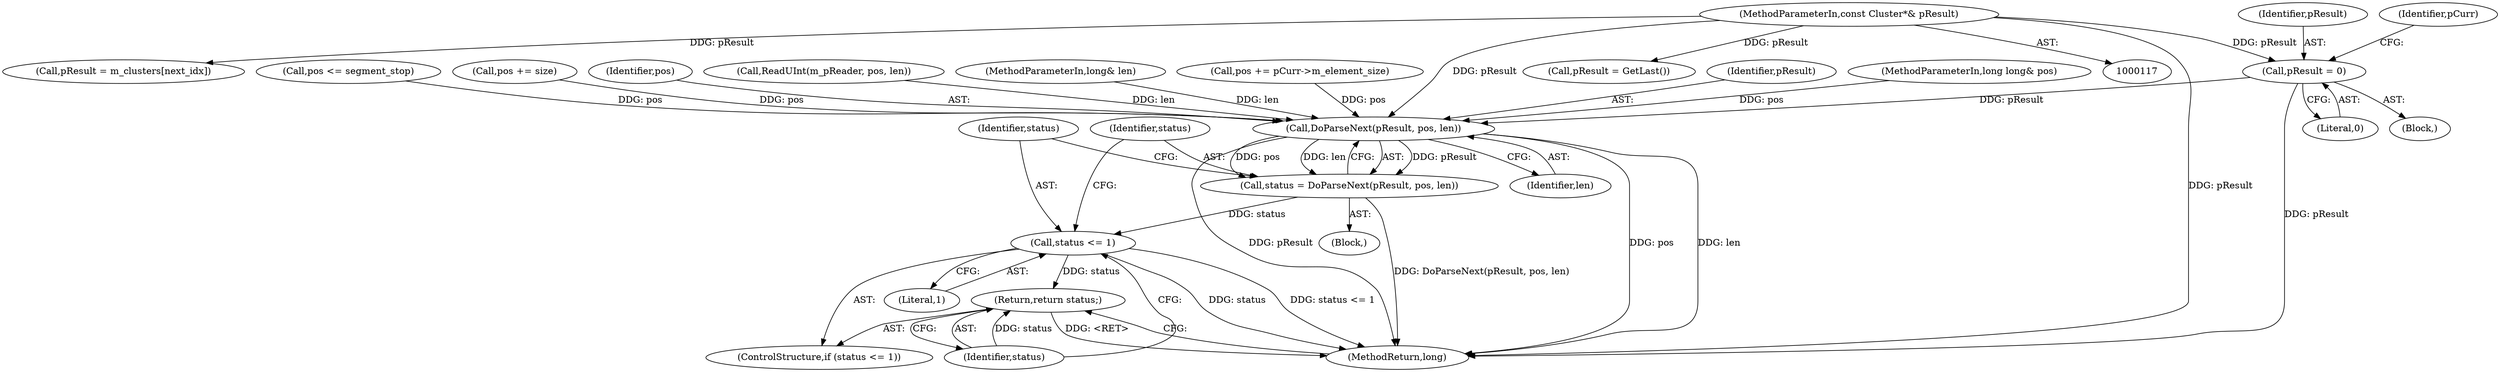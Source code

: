 digraph "0_Android_cc274e2abe8b2a6698a5c47d8aa4bb45f1f9538d_55@pointer" {
"1000130" [label="(Call,pResult = 0)"];
"1000119" [label="(MethodParameterIn,const Cluster*& pResult)"];
"1000426" [label="(Call,DoParseNext(pResult, pos, len))"];
"1000424" [label="(Call,status = DoParseNext(pResult, pos, len))"];
"1000431" [label="(Call,status <= 1)"];
"1000434" [label="(Return,return status;)"];
"1000161" [label="(Call,pResult = m_clusters[next_idx])"];
"1000436" [label="(MethodReturn,long)"];
"1000435" [label="(Identifier,status)"];
"1000424" [label="(Call,status = DoParseNext(pResult, pos, len))"];
"1000433" [label="(Literal,1)"];
"1000119" [label="(MethodParameterIn,const Cluster*& pResult)"];
"1000429" [label="(Identifier,len)"];
"1000120" [label="(MethodParameterIn,long long& pos)"];
"1000187" [label="(Call,pResult = GetLast())"];
"1000418" [label="(Call,pos <= segment_stop)"];
"1000130" [label="(Call,pResult = 0)"];
"1000410" [label="(Call,pos += size)"];
"1000428" [label="(Identifier,pos)"];
"1000375" [label="(Call,ReadUInt(m_pReader, pos, len))"];
"1000431" [label="(Call,status <= 1)"];
"1000121" [label="(MethodParameterIn,long& len)"];
"1000432" [label="(Identifier,status)"];
"1000425" [label="(Identifier,status)"];
"1000132" [label="(Literal,0)"];
"1000243" [label="(Call,pos += pCurr->m_element_size)"];
"1000430" [label="(ControlStructure,if (status <= 1))"];
"1000122" [label="(Block,)"];
"1000434" [label="(Return,return status;)"];
"1000422" [label="(Block,)"];
"1000426" [label="(Call,DoParseNext(pResult, pos, len))"];
"1000427" [label="(Identifier,pResult)"];
"1000131" [label="(Identifier,pResult)"];
"1000136" [label="(Identifier,pCurr)"];
"1000130" -> "1000122"  [label="AST: "];
"1000130" -> "1000132"  [label="CFG: "];
"1000131" -> "1000130"  [label="AST: "];
"1000132" -> "1000130"  [label="AST: "];
"1000136" -> "1000130"  [label="CFG: "];
"1000130" -> "1000436"  [label="DDG: pResult"];
"1000119" -> "1000130"  [label="DDG: pResult"];
"1000130" -> "1000426"  [label="DDG: pResult"];
"1000119" -> "1000117"  [label="AST: "];
"1000119" -> "1000436"  [label="DDG: pResult"];
"1000119" -> "1000161"  [label="DDG: pResult"];
"1000119" -> "1000187"  [label="DDG: pResult"];
"1000119" -> "1000426"  [label="DDG: pResult"];
"1000426" -> "1000424"  [label="AST: "];
"1000426" -> "1000429"  [label="CFG: "];
"1000427" -> "1000426"  [label="AST: "];
"1000428" -> "1000426"  [label="AST: "];
"1000429" -> "1000426"  [label="AST: "];
"1000424" -> "1000426"  [label="CFG: "];
"1000426" -> "1000436"  [label="DDG: pos"];
"1000426" -> "1000436"  [label="DDG: pResult"];
"1000426" -> "1000436"  [label="DDG: len"];
"1000426" -> "1000424"  [label="DDG: pResult"];
"1000426" -> "1000424"  [label="DDG: pos"];
"1000426" -> "1000424"  [label="DDG: len"];
"1000410" -> "1000426"  [label="DDG: pos"];
"1000243" -> "1000426"  [label="DDG: pos"];
"1000418" -> "1000426"  [label="DDG: pos"];
"1000120" -> "1000426"  [label="DDG: pos"];
"1000121" -> "1000426"  [label="DDG: len"];
"1000375" -> "1000426"  [label="DDG: len"];
"1000424" -> "1000422"  [label="AST: "];
"1000425" -> "1000424"  [label="AST: "];
"1000432" -> "1000424"  [label="CFG: "];
"1000424" -> "1000436"  [label="DDG: DoParseNext(pResult, pos, len)"];
"1000424" -> "1000431"  [label="DDG: status"];
"1000431" -> "1000430"  [label="AST: "];
"1000431" -> "1000433"  [label="CFG: "];
"1000432" -> "1000431"  [label="AST: "];
"1000433" -> "1000431"  [label="AST: "];
"1000425" -> "1000431"  [label="CFG: "];
"1000435" -> "1000431"  [label="CFG: "];
"1000431" -> "1000436"  [label="DDG: status"];
"1000431" -> "1000436"  [label="DDG: status <= 1"];
"1000431" -> "1000434"  [label="DDG: status"];
"1000434" -> "1000430"  [label="AST: "];
"1000434" -> "1000435"  [label="CFG: "];
"1000435" -> "1000434"  [label="AST: "];
"1000436" -> "1000434"  [label="CFG: "];
"1000434" -> "1000436"  [label="DDG: <RET>"];
"1000435" -> "1000434"  [label="DDG: status"];
}
